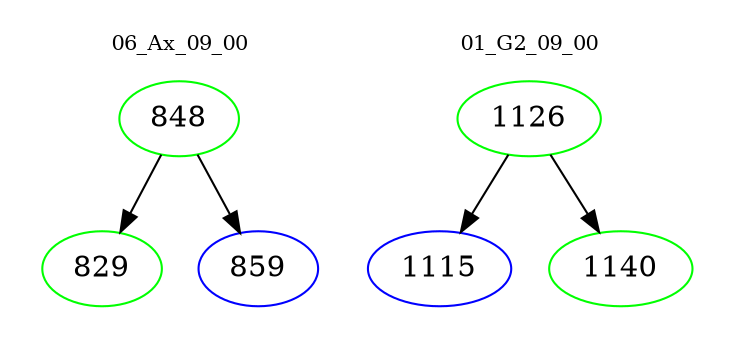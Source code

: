 digraph{
subgraph cluster_0 {
color = white
label = "06_Ax_09_00";
fontsize=10;
T0_848 [label="848", color="green"]
T0_848 -> T0_829 [color="black"]
T0_829 [label="829", color="green"]
T0_848 -> T0_859 [color="black"]
T0_859 [label="859", color="blue"]
}
subgraph cluster_1 {
color = white
label = "01_G2_09_00";
fontsize=10;
T1_1126 [label="1126", color="green"]
T1_1126 -> T1_1115 [color="black"]
T1_1115 [label="1115", color="blue"]
T1_1126 -> T1_1140 [color="black"]
T1_1140 [label="1140", color="green"]
}
}
